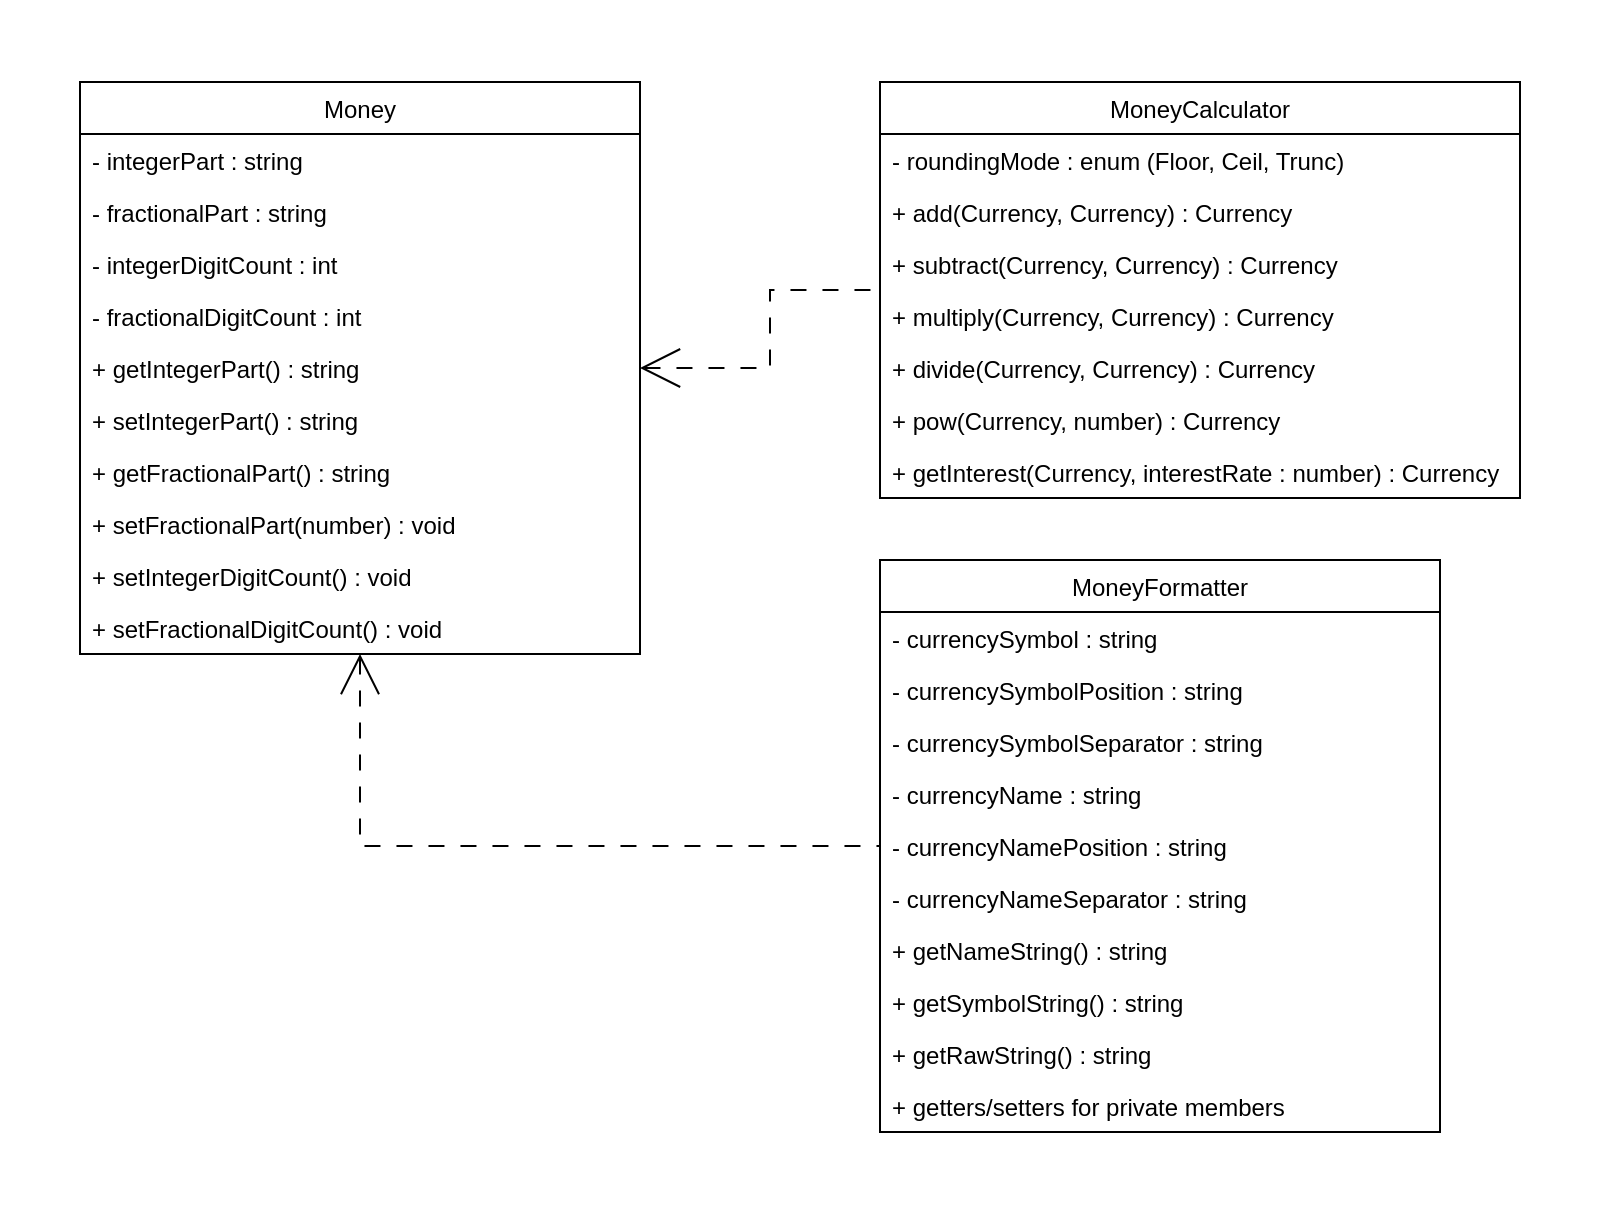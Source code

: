 <mxfile version="20.8.23" type="device"><diagram name="ページ1" id="QKP1VfZx5t16I3s_N8a6"><mxGraphModel dx="1434" dy="754" grid="1" gridSize="10" guides="1" tooltips="1" connect="1" arrows="1" fold="1" page="1" pageScale="1" pageWidth="827" pageHeight="1169" math="0" shadow="0"><root><mxCell id="0"/><mxCell id="1" parent="0"/><mxCell id="kMHHdJnflrFyRJWGjrvt-55" value="" style="rounded=0;whiteSpace=wrap;html=1;fillColor=default;strokeColor=none;movable=0;resizable=0;rotatable=0;deletable=0;editable=0;locked=1;connectable=0;" vertex="1" parent="1"><mxGeometry width="800" height="610" as="geometry"/></mxCell><mxCell id="kMHHdJnflrFyRJWGjrvt-52" style="edgeStyle=orthogonalEdgeStyle;rounded=0;orthogonalLoop=1;jettySize=auto;html=1;exitX=1;exitY=0.5;exitDx=0;exitDy=0;startSize=18;startArrow=open;startFill=0;endArrow=none;endFill=0;endSize=18;dashed=1;dashPattern=8 8;" edge="1" parent="1" source="kMHHdJnflrFyRJWGjrvt-1" target="kMHHdJnflrFyRJWGjrvt-5"><mxGeometry relative="1" as="geometry"/></mxCell><mxCell id="kMHHdJnflrFyRJWGjrvt-54" style="edgeStyle=orthogonalEdgeStyle;rounded=0;orthogonalLoop=1;jettySize=auto;html=1;exitX=0.5;exitY=1;exitDx=0;exitDy=0;dashed=1;dashPattern=8 8;startArrow=open;startFill=0;endArrow=none;endFill=0;startSize=18;endSize=18;" edge="1" parent="1" source="kMHHdJnflrFyRJWGjrvt-1" target="kMHHdJnflrFyRJWGjrvt-24"><mxGeometry relative="1" as="geometry"/></mxCell><mxCell id="kMHHdJnflrFyRJWGjrvt-1" value="Money" style="swimlane;fontStyle=0;childLayout=stackLayout;horizontal=1;startSize=26;fillColor=none;horizontalStack=0;resizeParent=1;resizeParentMax=0;resizeLast=0;collapsible=1;marginBottom=0;" vertex="1" parent="1"><mxGeometry x="40" y="41" width="280" height="286" as="geometry"/></mxCell><mxCell id="kMHHdJnflrFyRJWGjrvt-2" value="- integerPart : string" style="text;strokeColor=none;fillColor=none;align=left;verticalAlign=top;spacingLeft=4;spacingRight=4;overflow=hidden;rotatable=0;points=[[0,0.5],[1,0.5]];portConstraint=eastwest;" vertex="1" parent="kMHHdJnflrFyRJWGjrvt-1"><mxGeometry y="26" width="280" height="26" as="geometry"/></mxCell><mxCell id="kMHHdJnflrFyRJWGjrvt-3" value="- fractionalPart : string" style="text;strokeColor=none;fillColor=none;align=left;verticalAlign=top;spacingLeft=4;spacingRight=4;overflow=hidden;rotatable=0;points=[[0,0.5],[1,0.5]];portConstraint=eastwest;" vertex="1" parent="kMHHdJnflrFyRJWGjrvt-1"><mxGeometry y="52" width="280" height="26" as="geometry"/></mxCell><mxCell id="kMHHdJnflrFyRJWGjrvt-13" value="- integerDigitCount : int" style="text;strokeColor=none;fillColor=none;align=left;verticalAlign=top;spacingLeft=4;spacingRight=4;overflow=hidden;rotatable=0;points=[[0,0.5],[1,0.5]];portConstraint=eastwest;" vertex="1" parent="kMHHdJnflrFyRJWGjrvt-1"><mxGeometry y="78" width="280" height="26" as="geometry"/></mxCell><mxCell id="kMHHdJnflrFyRJWGjrvt-14" value="- fractionalDigitCount : int" style="text;strokeColor=none;fillColor=none;align=left;verticalAlign=top;spacingLeft=4;spacingRight=4;overflow=hidden;rotatable=0;points=[[0,0.5],[1,0.5]];portConstraint=eastwest;" vertex="1" parent="kMHHdJnflrFyRJWGjrvt-1"><mxGeometry y="104" width="280" height="26" as="geometry"/></mxCell><mxCell id="kMHHdJnflrFyRJWGjrvt-11" value="+ getIntegerPart() : string" style="text;strokeColor=none;fillColor=none;align=left;verticalAlign=top;spacingLeft=4;spacingRight=4;overflow=hidden;rotatable=0;points=[[0,0.5],[1,0.5]];portConstraint=eastwest;" vertex="1" parent="kMHHdJnflrFyRJWGjrvt-1"><mxGeometry y="130" width="280" height="26" as="geometry"/></mxCell><mxCell id="kMHHdJnflrFyRJWGjrvt-37" value="+ setIntegerPart() : string" style="text;strokeColor=none;fillColor=none;align=left;verticalAlign=top;spacingLeft=4;spacingRight=4;overflow=hidden;rotatable=0;points=[[0,0.5],[1,0.5]];portConstraint=eastwest;" vertex="1" parent="kMHHdJnflrFyRJWGjrvt-1"><mxGeometry y="156" width="280" height="26" as="geometry"/></mxCell><mxCell id="kMHHdJnflrFyRJWGjrvt-12" value="+ getFractionalPart() : string" style="text;strokeColor=none;fillColor=none;align=left;verticalAlign=top;spacingLeft=4;spacingRight=4;overflow=hidden;rotatable=0;points=[[0,0.5],[1,0.5]];portConstraint=eastwest;" vertex="1" parent="kMHHdJnflrFyRJWGjrvt-1"><mxGeometry y="182" width="280" height="26" as="geometry"/></mxCell><mxCell id="kMHHdJnflrFyRJWGjrvt-38" value="+ setFractionalPart(number) : void" style="text;strokeColor=none;fillColor=none;align=left;verticalAlign=top;spacingLeft=4;spacingRight=4;overflow=hidden;rotatable=0;points=[[0,0.5],[1,0.5]];portConstraint=eastwest;" vertex="1" parent="kMHHdJnflrFyRJWGjrvt-1"><mxGeometry y="208" width="280" height="26" as="geometry"/></mxCell><mxCell id="kMHHdJnflrFyRJWGjrvt-15" value="+ setIntegerDigitCount() : void" style="text;strokeColor=none;fillColor=none;align=left;verticalAlign=top;spacingLeft=4;spacingRight=4;overflow=hidden;rotatable=0;points=[[0,0.5],[1,0.5]];portConstraint=eastwest;" vertex="1" parent="kMHHdJnflrFyRJWGjrvt-1"><mxGeometry y="234" width="280" height="26" as="geometry"/></mxCell><mxCell id="kMHHdJnflrFyRJWGjrvt-16" value="+ setFractionalDigitCount() : void" style="text;strokeColor=none;fillColor=none;align=left;verticalAlign=top;spacingLeft=4;spacingRight=4;overflow=hidden;rotatable=0;points=[[0,0.5],[1,0.5]];portConstraint=eastwest;" vertex="1" parent="kMHHdJnflrFyRJWGjrvt-1"><mxGeometry y="260" width="280" height="26" as="geometry"/></mxCell><mxCell id="kMHHdJnflrFyRJWGjrvt-24" value="MoneyFormatter" style="swimlane;fontStyle=0;childLayout=stackLayout;horizontal=1;startSize=26;fillColor=none;horizontalStack=0;resizeParent=1;resizeParentMax=0;resizeLast=0;collapsible=1;marginBottom=0;" vertex="1" parent="1"><mxGeometry x="440" y="280" width="280" height="286" as="geometry"/></mxCell><mxCell id="kMHHdJnflrFyRJWGjrvt-25" value="- currencySymbol : string" style="text;strokeColor=none;fillColor=none;align=left;verticalAlign=top;spacingLeft=4;spacingRight=4;overflow=hidden;rotatable=0;points=[[0,0.5],[1,0.5]];portConstraint=eastwest;" vertex="1" parent="kMHHdJnflrFyRJWGjrvt-24"><mxGeometry y="26" width="280" height="26" as="geometry"/></mxCell><mxCell id="kMHHdJnflrFyRJWGjrvt-39" value="- currencySymbolPosition : string" style="text;strokeColor=none;fillColor=none;align=left;verticalAlign=top;spacingLeft=4;spacingRight=4;overflow=hidden;rotatable=0;points=[[0,0.5],[1,0.5]];portConstraint=eastwest;" vertex="1" parent="kMHHdJnflrFyRJWGjrvt-24"><mxGeometry y="52" width="280" height="26" as="geometry"/></mxCell><mxCell id="kMHHdJnflrFyRJWGjrvt-41" value="- currencySymbolSeparator : string" style="text;strokeColor=none;fillColor=none;align=left;verticalAlign=top;spacingLeft=4;spacingRight=4;overflow=hidden;rotatable=0;points=[[0,0.5],[1,0.5]];portConstraint=eastwest;" vertex="1" parent="kMHHdJnflrFyRJWGjrvt-24"><mxGeometry y="78" width="280" height="26" as="geometry"/></mxCell><mxCell id="kMHHdJnflrFyRJWGjrvt-42" value="- currencyName : string" style="text;strokeColor=none;fillColor=none;align=left;verticalAlign=top;spacingLeft=4;spacingRight=4;overflow=hidden;rotatable=0;points=[[0,0.5],[1,0.5]];portConstraint=eastwest;" vertex="1" parent="kMHHdJnflrFyRJWGjrvt-24"><mxGeometry y="104" width="280" height="26" as="geometry"/></mxCell><mxCell id="kMHHdJnflrFyRJWGjrvt-44" value="- currencyNamePosition : string" style="text;strokeColor=none;fillColor=none;align=left;verticalAlign=top;spacingLeft=4;spacingRight=4;overflow=hidden;rotatable=0;points=[[0,0.5],[1,0.5]];portConstraint=eastwest;" vertex="1" parent="kMHHdJnflrFyRJWGjrvt-24"><mxGeometry y="130" width="280" height="26" as="geometry"/></mxCell><mxCell id="kMHHdJnflrFyRJWGjrvt-46" value="- currencyNameSeparator : string" style="text;strokeColor=none;fillColor=none;align=left;verticalAlign=top;spacingLeft=4;spacingRight=4;overflow=hidden;rotatable=0;points=[[0,0.5],[1,0.5]];portConstraint=eastwest;" vertex="1" parent="kMHHdJnflrFyRJWGjrvt-24"><mxGeometry y="156" width="280" height="26" as="geometry"/></mxCell><mxCell id="kMHHdJnflrFyRJWGjrvt-48" value="+ getNameString() : string" style="text;strokeColor=none;fillColor=none;align=left;verticalAlign=top;spacingLeft=4;spacingRight=4;overflow=hidden;rotatable=0;points=[[0,0.5],[1,0.5]];portConstraint=eastwest;" vertex="1" parent="kMHHdJnflrFyRJWGjrvt-24"><mxGeometry y="182" width="280" height="26" as="geometry"/></mxCell><mxCell id="kMHHdJnflrFyRJWGjrvt-49" value="+ getSymbolString() : string" style="text;strokeColor=none;fillColor=none;align=left;verticalAlign=top;spacingLeft=4;spacingRight=4;overflow=hidden;rotatable=0;points=[[0,0.5],[1,0.5]];portConstraint=eastwest;" vertex="1" parent="kMHHdJnflrFyRJWGjrvt-24"><mxGeometry y="208" width="280" height="26" as="geometry"/></mxCell><mxCell id="kMHHdJnflrFyRJWGjrvt-50" value="+ getRawString() : string" style="text;strokeColor=none;fillColor=none;align=left;verticalAlign=top;spacingLeft=4;spacingRight=4;overflow=hidden;rotatable=0;points=[[0,0.5],[1,0.5]];portConstraint=eastwest;" vertex="1" parent="kMHHdJnflrFyRJWGjrvt-24"><mxGeometry y="234" width="280" height="26" as="geometry"/></mxCell><mxCell id="kMHHdJnflrFyRJWGjrvt-51" value="+ getters/setters for private members" style="text;strokeColor=none;fillColor=none;align=left;verticalAlign=top;spacingLeft=4;spacingRight=4;overflow=hidden;rotatable=0;points=[[0,0.5],[1,0.5]];portConstraint=eastwest;" vertex="1" parent="kMHHdJnflrFyRJWGjrvt-24"><mxGeometry y="260" width="280" height="26" as="geometry"/></mxCell><mxCell id="kMHHdJnflrFyRJWGjrvt-5" value="MoneyCalculator" style="swimlane;fontStyle=0;childLayout=stackLayout;horizontal=1;startSize=26;fillColor=none;horizontalStack=0;resizeParent=1;resizeParentMax=0;resizeLast=0;collapsible=1;marginBottom=0;" vertex="1" parent="1"><mxGeometry x="440" y="41" width="320" height="208" as="geometry"/></mxCell><mxCell id="kMHHdJnflrFyRJWGjrvt-36" value="- roundingMode : enum (Floor, Ceil, Trunc)" style="text;strokeColor=none;fillColor=none;align=left;verticalAlign=top;spacingLeft=4;spacingRight=4;overflow=hidden;rotatable=0;points=[[0,0.5],[1,0.5]];portConstraint=eastwest;" vertex="1" parent="kMHHdJnflrFyRJWGjrvt-5"><mxGeometry y="26" width="320" height="26" as="geometry"/></mxCell><mxCell id="kMHHdJnflrFyRJWGjrvt-8" value="+ add(Currency, Currency) : Currency" style="text;strokeColor=none;fillColor=none;align=left;verticalAlign=top;spacingLeft=4;spacingRight=4;overflow=hidden;rotatable=0;points=[[0,0.5],[1,0.5]];portConstraint=eastwest;" vertex="1" parent="kMHHdJnflrFyRJWGjrvt-5"><mxGeometry y="52" width="320" height="26" as="geometry"/></mxCell><mxCell id="kMHHdJnflrFyRJWGjrvt-19" value="+ subtract(Currency, Currency) : Currency" style="text;strokeColor=none;fillColor=none;align=left;verticalAlign=top;spacingLeft=4;spacingRight=4;overflow=hidden;rotatable=0;points=[[0,0.5],[1,0.5]];portConstraint=eastwest;" vertex="1" parent="kMHHdJnflrFyRJWGjrvt-5"><mxGeometry y="78" width="320" height="26" as="geometry"/></mxCell><mxCell id="kMHHdJnflrFyRJWGjrvt-20" value="+ multiply(Currency, Currency) : Currency" style="text;strokeColor=none;fillColor=none;align=left;verticalAlign=top;spacingLeft=4;spacingRight=4;overflow=hidden;rotatable=0;points=[[0,0.5],[1,0.5]];portConstraint=eastwest;" vertex="1" parent="kMHHdJnflrFyRJWGjrvt-5"><mxGeometry y="104" width="320" height="26" as="geometry"/></mxCell><mxCell id="kMHHdJnflrFyRJWGjrvt-21" value="+ divide(Currency, Currency) : Currency" style="text;strokeColor=none;fillColor=none;align=left;verticalAlign=top;spacingLeft=4;spacingRight=4;overflow=hidden;rotatable=0;points=[[0,0.5],[1,0.5]];portConstraint=eastwest;" vertex="1" parent="kMHHdJnflrFyRJWGjrvt-5"><mxGeometry y="130" width="320" height="26" as="geometry"/></mxCell><mxCell id="kMHHdJnflrFyRJWGjrvt-22" value="+ pow(Currency, number) : Currency" style="text;strokeColor=none;fillColor=none;align=left;verticalAlign=top;spacingLeft=4;spacingRight=4;overflow=hidden;rotatable=0;points=[[0,0.5],[1,0.5]];portConstraint=eastwest;" vertex="1" parent="kMHHdJnflrFyRJWGjrvt-5"><mxGeometry y="156" width="320" height="26" as="geometry"/></mxCell><mxCell id="kMHHdJnflrFyRJWGjrvt-40" value="+ getInterest(Currency, interestRate : number) : Currency" style="text;strokeColor=none;fillColor=none;align=left;verticalAlign=top;spacingLeft=4;spacingRight=4;overflow=hidden;rotatable=0;points=[[0,0.5],[1,0.5]];portConstraint=eastwest;" vertex="1" parent="kMHHdJnflrFyRJWGjrvt-5"><mxGeometry y="182" width="320" height="26" as="geometry"/></mxCell></root></mxGraphModel></diagram></mxfile>